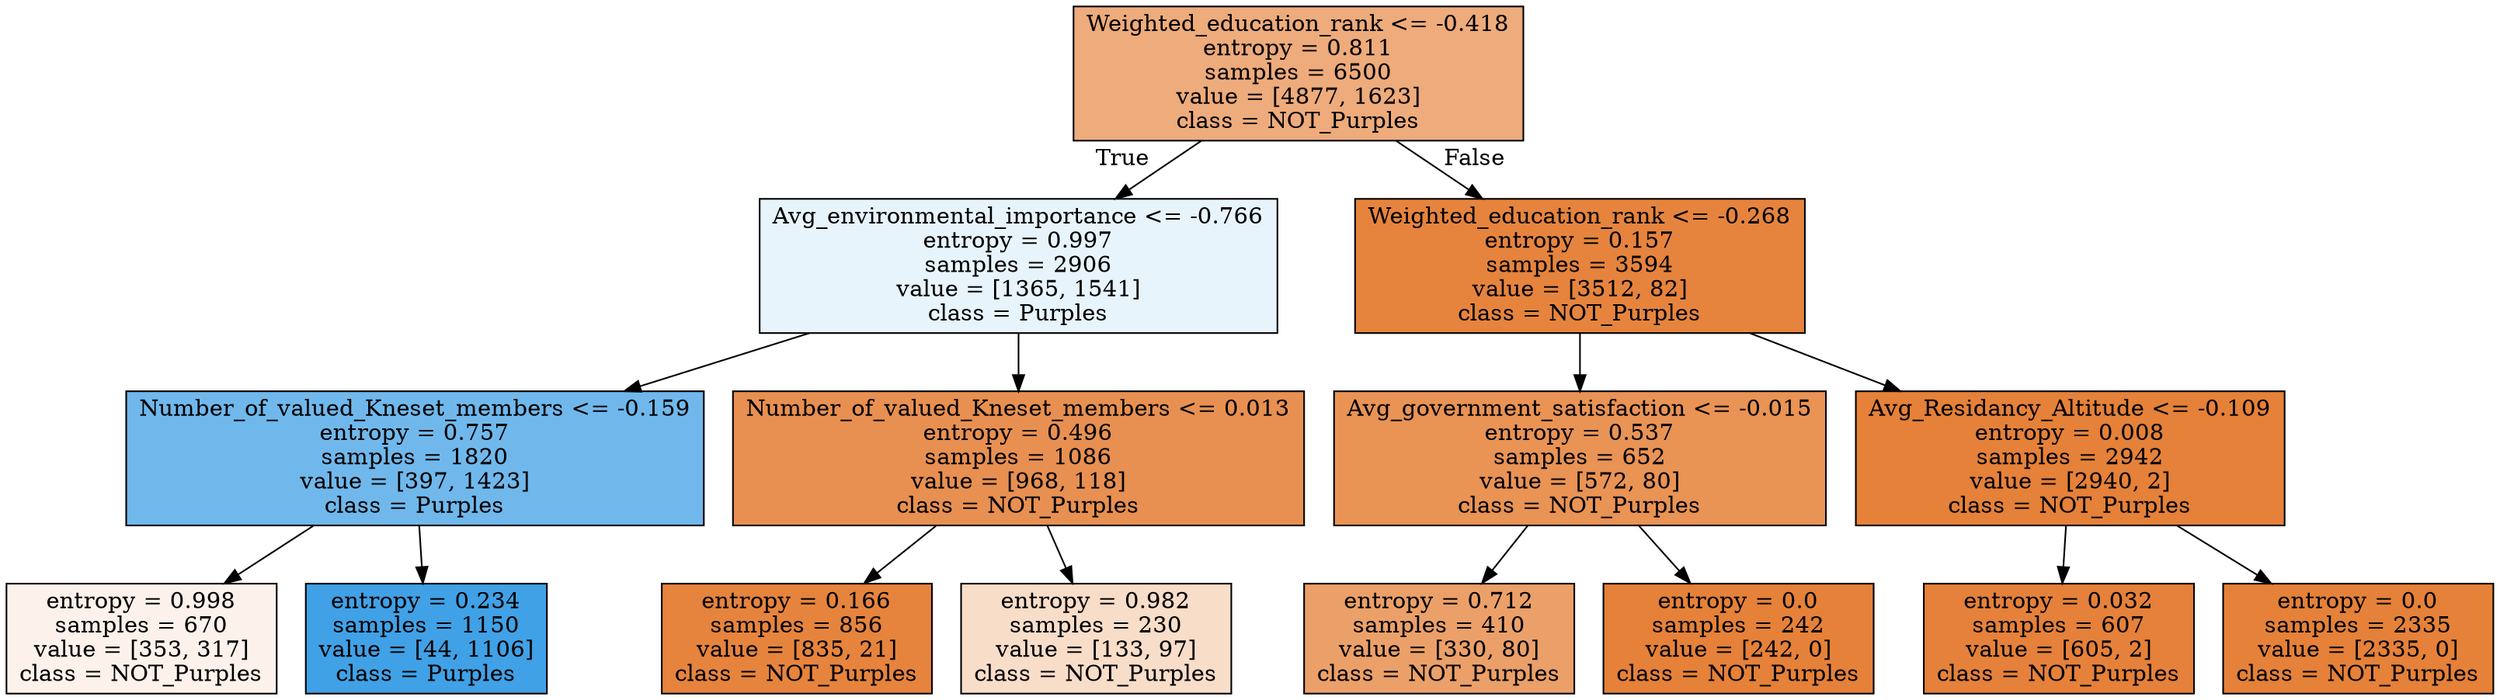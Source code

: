 digraph Tree {
node [shape=box, style="filled", color="black"] ;
0 [label="Weighted_education_rank <= -0.418\nentropy = 0.811\nsamples = 6500\nvalue = [4877, 1623]\nclass = NOT_Purples", fillcolor="#eeab7b"] ;
1 [label="Avg_environmental_importance <= -0.766\nentropy = 0.997\nsamples = 2906\nvalue = [1365, 1541]\nclass = Purples", fillcolor="#e8f4fc"] ;
0 -> 1 [labeldistance=2.5, labelangle=45, headlabel="True"] ;
2 [label="Number_of_valued_Kneset_members <= -0.159\nentropy = 0.757\nsamples = 1820\nvalue = [397, 1423]\nclass = Purples", fillcolor="#70b8ec"] ;
1 -> 2 ;
3 [label="entropy = 0.998\nsamples = 670\nvalue = [353, 317]\nclass = NOT_Purples", fillcolor="#fcf2eb"] ;
2 -> 3 ;
4 [label="entropy = 0.234\nsamples = 1150\nvalue = [44, 1106]\nclass = Purples", fillcolor="#41a1e6"] ;
2 -> 4 ;
5 [label="Number_of_valued_Kneset_members <= 0.013\nentropy = 0.496\nsamples = 1086\nvalue = [968, 118]\nclass = NOT_Purples", fillcolor="#e89051"] ;
1 -> 5 ;
6 [label="entropy = 0.166\nsamples = 856\nvalue = [835, 21]\nclass = NOT_Purples", fillcolor="#e6843e"] ;
5 -> 6 ;
7 [label="entropy = 0.982\nsamples = 230\nvalue = [133, 97]\nclass = NOT_Purples", fillcolor="#f8ddc9"] ;
5 -> 7 ;
8 [label="Weighted_education_rank <= -0.268\nentropy = 0.157\nsamples = 3594\nvalue = [3512, 82]\nclass = NOT_Purples", fillcolor="#e6843e"] ;
0 -> 8 [labeldistance=2.5, labelangle=-45, headlabel="False"] ;
9 [label="Avg_government_satisfaction <= -0.015\nentropy = 0.537\nsamples = 652\nvalue = [572, 80]\nclass = NOT_Purples", fillcolor="#e99355"] ;
8 -> 9 ;
10 [label="entropy = 0.712\nsamples = 410\nvalue = [330, 80]\nclass = NOT_Purples", fillcolor="#eba069"] ;
9 -> 10 ;
11 [label="entropy = 0.0\nsamples = 242\nvalue = [242, 0]\nclass = NOT_Purples", fillcolor="#e58139"] ;
9 -> 11 ;
12 [label="Avg_Residancy_Altitude <= -0.109\nentropy = 0.008\nsamples = 2942\nvalue = [2940, 2]\nclass = NOT_Purples", fillcolor="#e58139"] ;
8 -> 12 ;
13 [label="entropy = 0.032\nsamples = 607\nvalue = [605, 2]\nclass = NOT_Purples", fillcolor="#e5813a"] ;
12 -> 13 ;
14 [label="entropy = 0.0\nsamples = 2335\nvalue = [2335, 0]\nclass = NOT_Purples", fillcolor="#e58139"] ;
12 -> 14 ;
}